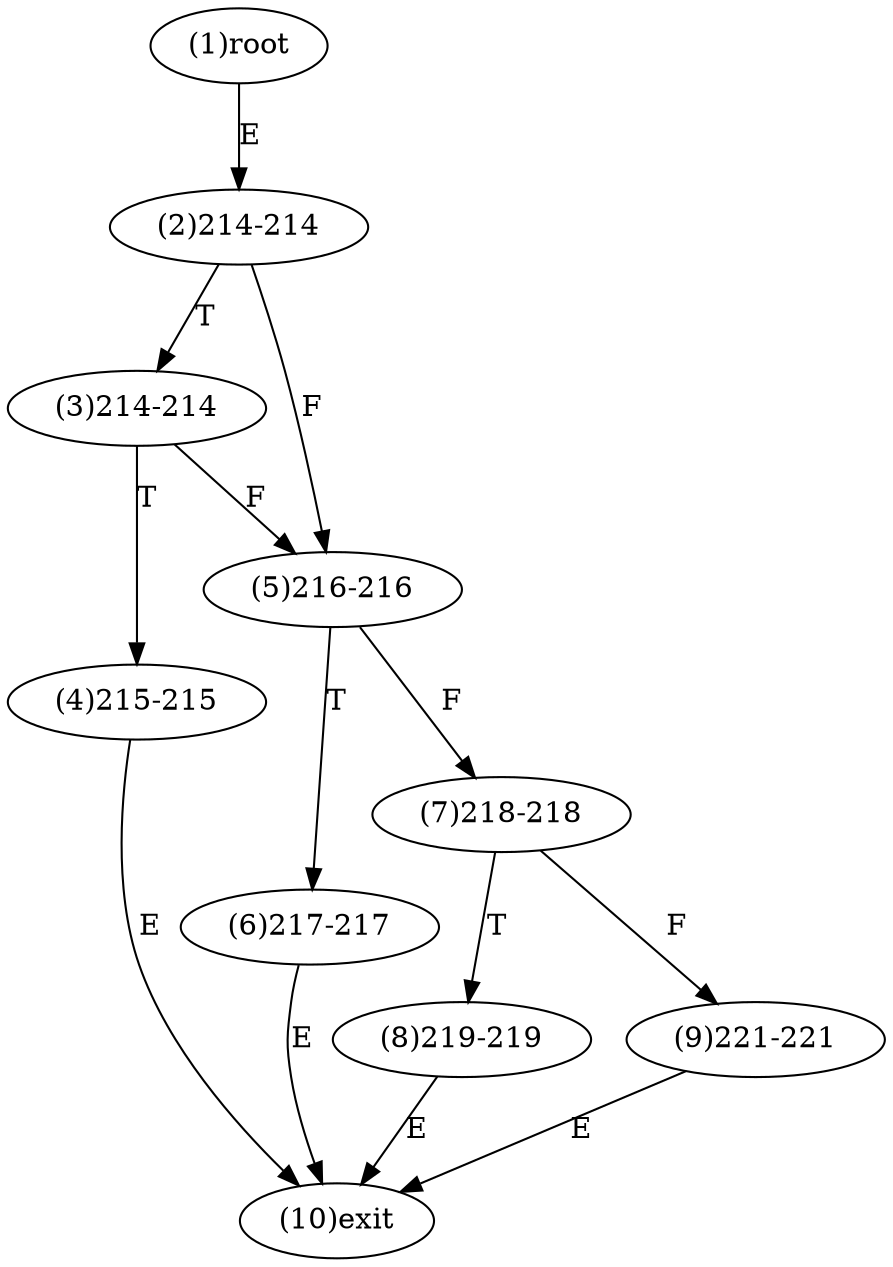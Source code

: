 digraph "" { 
1[ label="(1)root"];
2[ label="(2)214-214"];
3[ label="(3)214-214"];
4[ label="(4)215-215"];
5[ label="(5)216-216"];
6[ label="(6)217-217"];
7[ label="(7)218-218"];
8[ label="(8)219-219"];
9[ label="(9)221-221"];
10[ label="(10)exit"];
1->2[ label="E"];
2->5[ label="F"];
2->3[ label="T"];
3->5[ label="F"];
3->4[ label="T"];
4->10[ label="E"];
5->7[ label="F"];
5->6[ label="T"];
6->10[ label="E"];
7->9[ label="F"];
7->8[ label="T"];
8->10[ label="E"];
9->10[ label="E"];
}